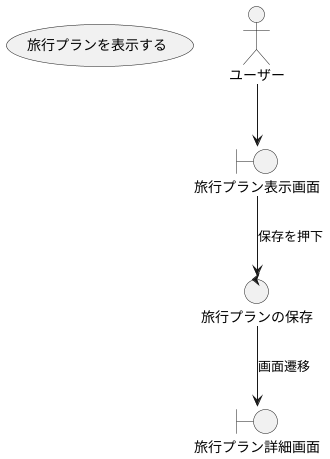 @startuml

usecase 旅行プランを表示する

actor ユーザー

boundary 旅行プラン表示画面
boundary 旅行プラン詳細画面

control 旅行プランの保存

ユーザー --> 旅行プラン表示画面
旅行プラン表示画面 --> 旅行プランの保存 : 保存を押下
旅行プランの保存 --> 旅行プラン詳細画面 : 画面遷移

@enduml